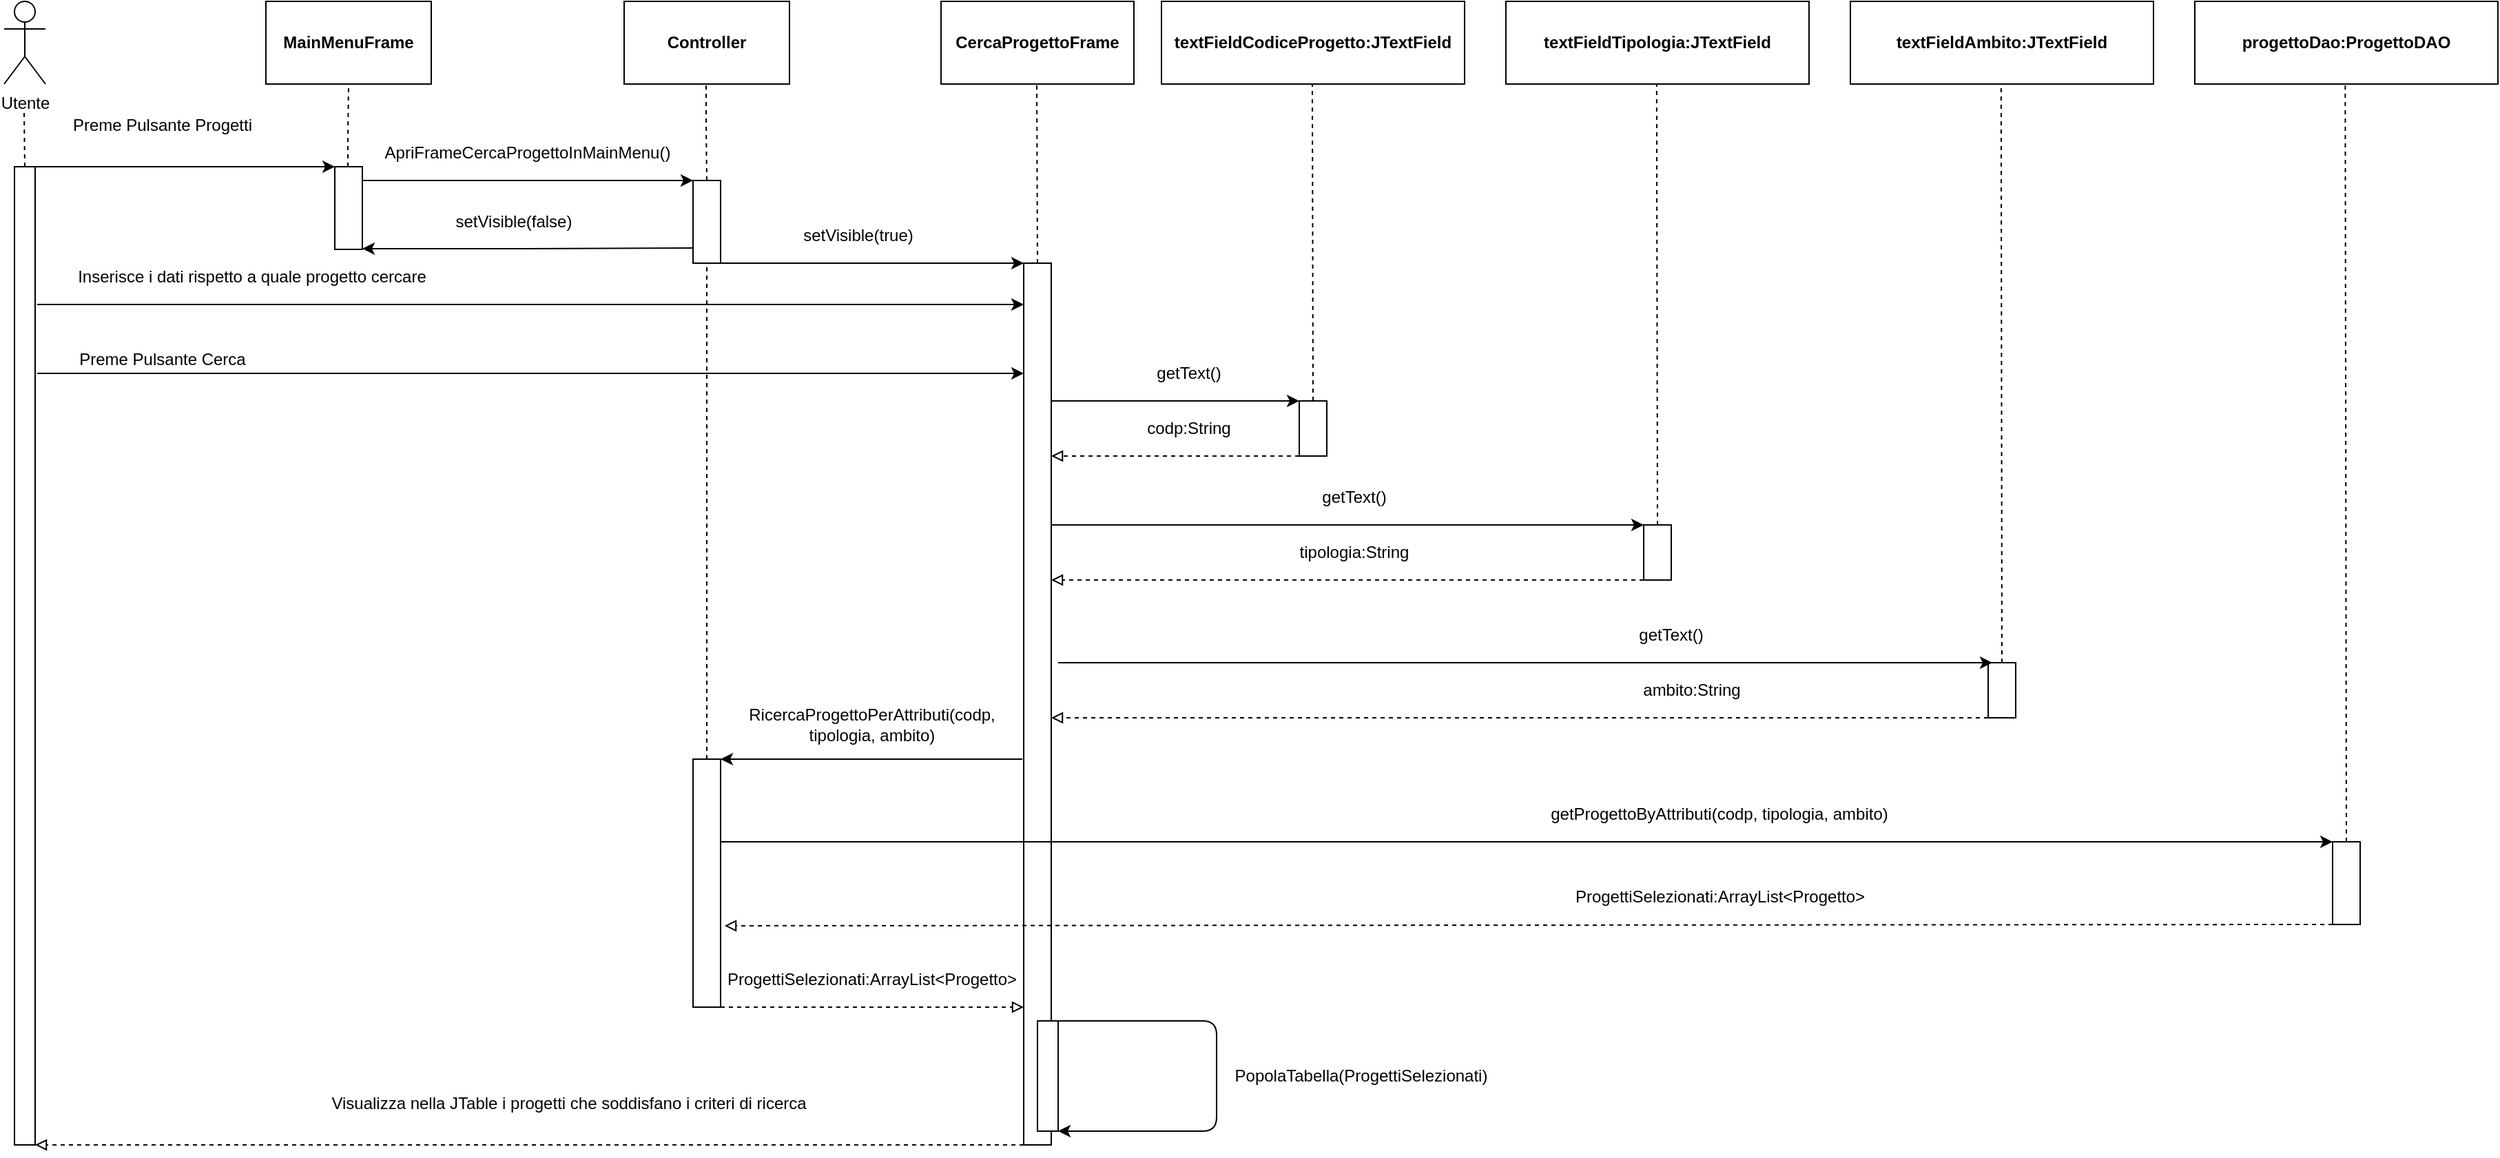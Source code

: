 <mxfile version="14.1.8" type="device"><diagram id="kgpKYQtTHZ0yAKxKKP6v" name="Page-1"><mxGraphModel dx="2067" dy="706" grid="1" gridSize="10" guides="1" tooltips="1" connect="1" arrows="1" fold="1" page="1" pageScale="1" pageWidth="850" pageHeight="1100" math="0" shadow="0"><root><mxCell id="0"/><mxCell id="1" parent="0"/><mxCell id="M8sEYj_7lfC8QIT3AQZi-1" value="Utente" style="shape=umlActor;verticalLabelPosition=bottom;verticalAlign=top;html=1;outlineConnect=0;" parent="1" vertex="1"><mxGeometry x="-820" y="60" width="30" height="60" as="geometry"/></mxCell><mxCell id="M8sEYj_7lfC8QIT3AQZi-4" value="&lt;b&gt;MainMenuFrame&lt;/b&gt;" style="rounded=0;whiteSpace=wrap;html=1;" parent="1" vertex="1"><mxGeometry x="-630" y="60" width="120" height="60" as="geometry"/></mxCell><mxCell id="M8sEYj_7lfC8QIT3AQZi-7" value="" style="rounded=0;whiteSpace=wrap;html=1;" parent="1" vertex="1"><mxGeometry x="-812.5" y="180" width="15" height="710" as="geometry"/></mxCell><mxCell id="M8sEYj_7lfC8QIT3AQZi-9" value="" style="endArrow=none;dashed=1;html=1;exitX=0.5;exitY=0;exitDx=0;exitDy=0;" parent="1" source="M8sEYj_7lfC8QIT3AQZi-7" edge="1"><mxGeometry width="50" height="50" relative="1" as="geometry"><mxPoint x="-805.5" y="200" as="sourcePoint"/><mxPoint x="-805.5" y="140" as="targetPoint"/><Array as="points"/></mxGeometry></mxCell><mxCell id="M8sEYj_7lfC8QIT3AQZi-10" value="" style="endArrow=none;dashed=1;html=1;entryX=0.5;entryY=1;entryDx=0;entryDy=0;" parent="1" target="M8sEYj_7lfC8QIT3AQZi-4" edge="1"><mxGeometry width="50" height="50" relative="1" as="geometry"><mxPoint x="-570.5" y="180" as="sourcePoint"/><mxPoint x="-570.5" y="110" as="targetPoint"/><Array as="points"><mxPoint x="-570.5" y="170"/><mxPoint x="-570.5" y="160"/></Array></mxGeometry></mxCell><mxCell id="M8sEYj_7lfC8QIT3AQZi-11" value="" style="endArrow=classic;html=1;" parent="1" edge="1"><mxGeometry width="50" height="50" relative="1" as="geometry"><mxPoint x="-797.5" y="180" as="sourcePoint"/><mxPoint x="-580" y="180" as="targetPoint"/><Array as="points"/></mxGeometry></mxCell><mxCell id="M8sEYj_7lfC8QIT3AQZi-12" value="" style="rounded=0;whiteSpace=wrap;html=1;" parent="1" vertex="1"><mxGeometry x="-580" y="180" width="20" height="60" as="geometry"/></mxCell><mxCell id="M8sEYj_7lfC8QIT3AQZi-15" value="" style="endArrow=classic;html=1;" parent="1" edge="1"><mxGeometry width="50" height="50" relative="1" as="geometry"><mxPoint x="-560" y="190" as="sourcePoint"/><mxPoint x="-320" y="190" as="targetPoint"/><Array as="points"><mxPoint x="-470" y="190"/></Array></mxGeometry></mxCell><mxCell id="M8sEYj_7lfC8QIT3AQZi-16" value="&lt;b&gt;Controller&lt;/b&gt;" style="rounded=0;whiteSpace=wrap;html=1;" parent="1" vertex="1"><mxGeometry x="-370" y="60" width="120" height="60" as="geometry"/></mxCell><mxCell id="M8sEYj_7lfC8QIT3AQZi-17" value="" style="endArrow=none;dashed=1;html=1;exitX=0.5;exitY=0;exitDx=0;exitDy=0;" parent="1" source="M8sEYj_7lfC8QIT3AQZi-18" edge="1"><mxGeometry width="50" height="50" relative="1" as="geometry"><mxPoint x="-310.5" y="180" as="sourcePoint"/><mxPoint x="-310.5" y="120" as="targetPoint"/><Array as="points"><mxPoint x="-310.5" y="150"/></Array></mxGeometry></mxCell><mxCell id="M8sEYj_7lfC8QIT3AQZi-18" value="" style="whiteSpace=wrap;html=1;rounded=0;" parent="1" vertex="1"><mxGeometry x="-320" y="190" width="20" height="60" as="geometry"/></mxCell><mxCell id="M8sEYj_7lfC8QIT3AQZi-22" value="ApriFrameCercaProgettoInMainMenu()" style="text;html=1;strokeColor=none;fillColor=none;align=center;verticalAlign=middle;whiteSpace=wrap;rounded=0;" parent="1" vertex="1"><mxGeometry x="-460" y="160" width="40" height="20" as="geometry"/></mxCell><mxCell id="M8sEYj_7lfC8QIT3AQZi-24" value="" style="endArrow=classic;html=1;" parent="1" edge="1"><mxGeometry width="50" height="50" relative="1" as="geometry"><mxPoint x="-320" y="239" as="sourcePoint"/><mxPoint x="-560" y="239.5" as="targetPoint"/><Array as="points"><mxPoint x="-450" y="239.5"/></Array></mxGeometry></mxCell><mxCell id="M8sEYj_7lfC8QIT3AQZi-25" value="setVisible(false)" style="text;html=1;strokeColor=none;fillColor=none;align=center;verticalAlign=middle;whiteSpace=wrap;rounded=0;" parent="1" vertex="1"><mxGeometry x="-540" y="210" width="180" height="20" as="geometry"/></mxCell><mxCell id="M8sEYj_7lfC8QIT3AQZi-26" value="&lt;b&gt;CercaProgettoFrame&lt;/b&gt;" style="rounded=0;whiteSpace=wrap;html=1;" parent="1" vertex="1"><mxGeometry x="-140" y="60" width="140" height="60" as="geometry"/></mxCell><mxCell id="M8sEYj_7lfC8QIT3AQZi-27" value="" style="rounded=0;whiteSpace=wrap;html=1;" parent="1" vertex="1"><mxGeometry x="-80" y="250" width="20" height="640" as="geometry"/></mxCell><mxCell id="M8sEYj_7lfC8QIT3AQZi-28" value="" style="endArrow=none;dashed=1;html=1;exitX=0.5;exitY=0;exitDx=0;exitDy=0;" parent="1" source="M8sEYj_7lfC8QIT3AQZi-27" edge="1"><mxGeometry width="50" height="50" relative="1" as="geometry"><mxPoint x="-70.5" y="180" as="sourcePoint"/><mxPoint x="-70.5" y="120" as="targetPoint"/></mxGeometry></mxCell><mxCell id="M8sEYj_7lfC8QIT3AQZi-31" value="" style="endArrow=classic;html=1;exitX=1;exitY=1;exitDx=0;exitDy=0;entryX=0;entryY=0;entryDx=0;entryDy=0;" parent="1" source="M8sEYj_7lfC8QIT3AQZi-18" target="M8sEYj_7lfC8QIT3AQZi-27" edge="1"><mxGeometry width="50" height="50" relative="1" as="geometry"><mxPoint x="-260" y="310" as="sourcePoint"/><mxPoint x="-210" y="260" as="targetPoint"/></mxGeometry></mxCell><mxCell id="M8sEYj_7lfC8QIT3AQZi-32" value="setVisible(true)" style="text;html=1;strokeColor=none;fillColor=none;align=center;verticalAlign=middle;whiteSpace=wrap;rounded=0;" parent="1" vertex="1"><mxGeometry x="-260" y="220" width="120" height="20" as="geometry"/></mxCell><mxCell id="M8sEYj_7lfC8QIT3AQZi-33" value="" style="endArrow=classic;html=1;" parent="1" edge="1"><mxGeometry width="50" height="50" relative="1" as="geometry"><mxPoint x="-796" y="280" as="sourcePoint"/><mxPoint x="-80" y="280" as="targetPoint"/><Array as="points"><mxPoint x="-420" y="280"/></Array></mxGeometry></mxCell><mxCell id="M8sEYj_7lfC8QIT3AQZi-34" value="Inserisce i dati rispetto a quale progetto cercare" style="text;html=1;strokeColor=none;fillColor=none;align=center;verticalAlign=middle;whiteSpace=wrap;rounded=0;" parent="1" vertex="1"><mxGeometry x="-780" y="250" width="280" height="20" as="geometry"/></mxCell><mxCell id="M8sEYj_7lfC8QIT3AQZi-39" value="" style="endArrow=classic;html=1;" parent="1" edge="1"><mxGeometry width="50" height="50" relative="1" as="geometry"><mxPoint x="-796" y="330" as="sourcePoint"/><mxPoint x="-80" y="330" as="targetPoint"/></mxGeometry></mxCell><mxCell id="M8sEYj_7lfC8QIT3AQZi-40" value="Preme Pulsante Cerca" style="text;html=1;strokeColor=none;fillColor=none;align=center;verticalAlign=middle;whiteSpace=wrap;rounded=0;" parent="1" vertex="1"><mxGeometry x="-770" y="310" width="130" height="20" as="geometry"/></mxCell><mxCell id="M8sEYj_7lfC8QIT3AQZi-41" value="Preme Pulsante Progetti" style="text;html=1;strokeColor=none;fillColor=none;align=center;verticalAlign=middle;whiteSpace=wrap;rounded=0;" parent="1" vertex="1"><mxGeometry x="-790" y="140" width="170" height="20" as="geometry"/></mxCell><mxCell id="M8sEYj_7lfC8QIT3AQZi-43" value="&lt;b&gt;textFieldCodiceProgetto:JTextField&lt;/b&gt;" style="rounded=0;whiteSpace=wrap;html=1;" parent="1" vertex="1"><mxGeometry x="20" y="60" width="220" height="60" as="geometry"/></mxCell><mxCell id="M8sEYj_7lfC8QIT3AQZi-44" value="" style="endArrow=none;dashed=1;html=1;entryX=0.5;entryY=1;entryDx=0;entryDy=0;exitX=0.5;exitY=0;exitDx=0;exitDy=0;" parent="1" source="M8sEYj_7lfC8QIT3AQZi-76" target="M8sEYj_7lfC8QIT3AQZi-18" edge="1"><mxGeometry width="50" height="50" relative="1" as="geometry"><mxPoint x="-310" y="570" as="sourcePoint"/><mxPoint x="-425.385" y="470" as="targetPoint"/></mxGeometry></mxCell><mxCell id="M8sEYj_7lfC8QIT3AQZi-45" value="" style="endArrow=none;dashed=1;html=1;exitX=0.5;exitY=0;exitDx=0;exitDy=0;" parent="1" source="M8sEYj_7lfC8QIT3AQZi-47" edge="1"><mxGeometry width="50" height="50" relative="1" as="geometry"><mxPoint x="130" y="330" as="sourcePoint"/><mxPoint x="129.5" y="120" as="targetPoint"/></mxGeometry></mxCell><mxCell id="M8sEYj_7lfC8QIT3AQZi-46" value="" style="endArrow=classic;html=1;entryX=0;entryY=0;entryDx=0;entryDy=0;" parent="1" target="M8sEYj_7lfC8QIT3AQZi-47" edge="1"><mxGeometry width="50" height="50" relative="1" as="geometry"><mxPoint x="-60" y="350" as="sourcePoint"/><mxPoint x="200" y="350" as="targetPoint"/></mxGeometry></mxCell><mxCell id="M8sEYj_7lfC8QIT3AQZi-47" value="" style="rounded=0;whiteSpace=wrap;html=1;" parent="1" vertex="1"><mxGeometry x="120" y="350" width="20" height="40" as="geometry"/></mxCell><mxCell id="M8sEYj_7lfC8QIT3AQZi-49" value="getText()" style="text;html=1;strokeColor=none;fillColor=none;align=center;verticalAlign=middle;whiteSpace=wrap;rounded=0;" parent="1" vertex="1"><mxGeometry y="320" width="80" height="20" as="geometry"/></mxCell><mxCell id="M8sEYj_7lfC8QIT3AQZi-54" value="" style="endArrow=block;html=1;jumpStyle=none;sketch=0;dashed=1;endFill=0;" parent="1" edge="1"><mxGeometry width="50" height="50" relative="1" as="geometry"><mxPoint x="120" y="390" as="sourcePoint"/><mxPoint x="-60" y="390" as="targetPoint"/></mxGeometry></mxCell><mxCell id="M8sEYj_7lfC8QIT3AQZi-55" value="codp:String" style="text;html=1;strokeColor=none;fillColor=none;align=center;verticalAlign=middle;whiteSpace=wrap;rounded=0;" parent="1" vertex="1"><mxGeometry y="360" width="80" height="20" as="geometry"/></mxCell><mxCell id="M8sEYj_7lfC8QIT3AQZi-58" value="&lt;b&gt;textFieldTipologia:JTextField&lt;/b&gt;" style="rounded=0;whiteSpace=wrap;html=1;" parent="1" vertex="1"><mxGeometry x="270" y="60" width="220" height="60" as="geometry"/></mxCell><mxCell id="M8sEYj_7lfC8QIT3AQZi-59" value="" style="rounded=0;whiteSpace=wrap;html=1;" parent="1" vertex="1"><mxGeometry x="370" y="440" width="20" height="40" as="geometry"/></mxCell><mxCell id="M8sEYj_7lfC8QIT3AQZi-61" value="" style="endArrow=classic;html=1;" parent="1" edge="1"><mxGeometry width="50" height="50" relative="1" as="geometry"><mxPoint x="-60" y="440" as="sourcePoint"/><mxPoint x="370" y="440" as="targetPoint"/></mxGeometry></mxCell><mxCell id="M8sEYj_7lfC8QIT3AQZi-62" value="" style="endArrow=none;dashed=1;html=1;exitX=0.5;exitY=0;exitDx=0;exitDy=0;" parent="1" source="M8sEYj_7lfC8QIT3AQZi-59" edge="1"><mxGeometry width="50" height="50" relative="1" as="geometry"><mxPoint x="379" y="420" as="sourcePoint"/><mxPoint x="379.41" y="120" as="targetPoint"/><Array as="points"/></mxGeometry></mxCell><mxCell id="M8sEYj_7lfC8QIT3AQZi-63" value="getText()" style="text;html=1;strokeColor=none;fillColor=none;align=center;verticalAlign=middle;whiteSpace=wrap;rounded=0;" parent="1" vertex="1"><mxGeometry x="120" y="410" width="80" height="20" as="geometry"/></mxCell><mxCell id="M8sEYj_7lfC8QIT3AQZi-64" value="" style="endArrow=block;html=1;dashed=1;endFill=0;" parent="1" edge="1"><mxGeometry width="50" height="50" relative="1" as="geometry"><mxPoint x="370" y="480" as="sourcePoint"/><mxPoint x="-60" y="480" as="targetPoint"/><Array as="points"/></mxGeometry></mxCell><mxCell id="M8sEYj_7lfC8QIT3AQZi-65" value="tipologia:String" style="text;html=1;strokeColor=none;fillColor=none;align=center;verticalAlign=middle;whiteSpace=wrap;rounded=0;" parent="1" vertex="1"><mxGeometry x="110" y="450" width="100" height="20" as="geometry"/></mxCell><mxCell id="M8sEYj_7lfC8QIT3AQZi-66" value="&lt;b&gt;textFieldAmbito:JTextField&lt;/b&gt;" style="rounded=0;whiteSpace=wrap;html=1;" parent="1" vertex="1"><mxGeometry x="520" y="60" width="220" height="60" as="geometry"/></mxCell><mxCell id="M8sEYj_7lfC8QIT3AQZi-67" value="" style="endArrow=none;dashed=1;html=1;exitX=0.5;exitY=0;exitDx=0;exitDy=0;" parent="1" source="M8sEYj_7lfC8QIT3AQZi-68" edge="1"><mxGeometry width="50" height="50" relative="1" as="geometry"><mxPoint x="629" y="530" as="sourcePoint"/><mxPoint x="629.41" y="120" as="targetPoint"/></mxGeometry></mxCell><mxCell id="M8sEYj_7lfC8QIT3AQZi-68" value="" style="rounded=0;whiteSpace=wrap;html=1;" parent="1" vertex="1"><mxGeometry x="620" y="540" width="20" height="40" as="geometry"/></mxCell><mxCell id="M8sEYj_7lfC8QIT3AQZi-70" value="" style="endArrow=classic;html=1;" parent="1" edge="1"><mxGeometry width="50" height="50" relative="1" as="geometry"><mxPoint x="-55" y="540" as="sourcePoint"/><mxPoint x="623" y="540" as="targetPoint"/></mxGeometry></mxCell><mxCell id="M8sEYj_7lfC8QIT3AQZi-71" value="getText()" style="text;html=1;strokeColor=none;fillColor=none;align=center;verticalAlign=middle;whiteSpace=wrap;rounded=0;" parent="1" vertex="1"><mxGeometry x="370" y="510" width="40" height="20" as="geometry"/></mxCell><mxCell id="M8sEYj_7lfC8QIT3AQZi-72" value="" style="endArrow=block;html=1;dashed=1;endFill=0;exitX=0;exitY=1;exitDx=0;exitDy=0;" parent="1" edge="1" source="M8sEYj_7lfC8QIT3AQZi-68"><mxGeometry width="50" height="50" relative="1" as="geometry"><mxPoint x="620" y="580" as="sourcePoint"/><mxPoint x="-60" y="580" as="targetPoint"/></mxGeometry></mxCell><mxCell id="M8sEYj_7lfC8QIT3AQZi-73" value="ambito:String" style="text;html=1;strokeColor=none;fillColor=none;align=center;verticalAlign=middle;whiteSpace=wrap;rounded=0;" parent="1" vertex="1"><mxGeometry x="360" y="550" width="90" height="20" as="geometry"/></mxCell><mxCell id="M8sEYj_7lfC8QIT3AQZi-74" value="" style="endArrow=classic;html=1;" parent="1" edge="1"><mxGeometry width="50" height="50" relative="1" as="geometry"><mxPoint x="-81" y="610" as="sourcePoint"/><mxPoint x="-300" y="610" as="targetPoint"/><Array as="points"><mxPoint x="-220" y="610"/></Array></mxGeometry></mxCell><mxCell id="M8sEYj_7lfC8QIT3AQZi-76" value="" style="rounded=0;whiteSpace=wrap;html=1;" parent="1" vertex="1"><mxGeometry x="-320" y="610" width="20" height="180" as="geometry"/></mxCell><mxCell id="M8sEYj_7lfC8QIT3AQZi-77" value="RicercaProgettoPerAttributi(codp, tipologia, ambito)" style="text;html=1;strokeColor=none;fillColor=none;align=center;verticalAlign=middle;whiteSpace=wrap;rounded=0;" parent="1" vertex="1"><mxGeometry x="-300" y="570" width="220" height="30" as="geometry"/></mxCell><mxCell id="M8sEYj_7lfC8QIT3AQZi-78" value="&lt;b&gt;progettoDao:ProgettoDAO&lt;/b&gt;" style="rounded=0;whiteSpace=wrap;html=1;" parent="1" vertex="1"><mxGeometry x="770" y="60" width="220" height="60" as="geometry"/></mxCell><mxCell id="M8sEYj_7lfC8QIT3AQZi-79" value="" style="endArrow=none;dashed=1;html=1;exitX=0.5;exitY=0;exitDx=0;exitDy=0;" parent="1" source="M8sEYj_7lfC8QIT3AQZi-81" edge="1"><mxGeometry width="50" height="50" relative="1" as="geometry"><mxPoint x="879" y="650" as="sourcePoint"/><mxPoint x="879.17" y="120" as="targetPoint"/></mxGeometry></mxCell><mxCell id="M8sEYj_7lfC8QIT3AQZi-80" value="" style="endArrow=classic;html=1;entryX=0;entryY=0;entryDx=0;entryDy=0;" parent="1" target="M8sEYj_7lfC8QIT3AQZi-81" edge="1"><mxGeometry width="50" height="50" relative="1" as="geometry"><mxPoint x="-300" y="670" as="sourcePoint"/><mxPoint x="1210" y="670" as="targetPoint"/></mxGeometry></mxCell><mxCell id="M8sEYj_7lfC8QIT3AQZi-81" value="" style="rounded=0;whiteSpace=wrap;html=1;" parent="1" vertex="1"><mxGeometry x="870" y="670" width="20" height="60" as="geometry"/></mxCell><mxCell id="M8sEYj_7lfC8QIT3AQZi-82" value="getProgettoByAttributi(codp, tipologia, ambito)" style="text;html=1;strokeColor=none;fillColor=none;align=center;verticalAlign=middle;whiteSpace=wrap;rounded=0;" parent="1" vertex="1"><mxGeometry x="225" y="640" width="400" height="20" as="geometry"/></mxCell><mxCell id="M8sEYj_7lfC8QIT3AQZi-83" value="" style="endArrow=block;html=1;dashed=1;endFill=0;entryX=1.15;entryY=0.672;entryDx=0;entryDy=0;entryPerimeter=0;exitX=0;exitY=1;exitDx=0;exitDy=0;" parent="1" target="M8sEYj_7lfC8QIT3AQZi-76" edge="1" source="M8sEYj_7lfC8QIT3AQZi-81"><mxGeometry width="50" height="50" relative="1" as="geometry"><mxPoint x="1230" y="730" as="sourcePoint"/><mxPoint x="-290" y="730" as="targetPoint"/></mxGeometry></mxCell><mxCell id="M8sEYj_7lfC8QIT3AQZi-84" value="ProgettiSelezionati:ArrayList&amp;lt;Progetto&amp;gt;" style="text;html=1;strokeColor=none;fillColor=none;align=center;verticalAlign=middle;whiteSpace=wrap;rounded=0;" parent="1" vertex="1"><mxGeometry x="183" y="700" width="485" height="20" as="geometry"/></mxCell><mxCell id="M8sEYj_7lfC8QIT3AQZi-86" value="" style="endArrow=classic;html=1;entryX=1;entryY=1;entryDx=0;entryDy=0;exitX=1;exitY=0;exitDx=0;exitDy=0;" parent="1" source="M8sEYj_7lfC8QIT3AQZi-88" target="M8sEYj_7lfC8QIT3AQZi-88" edge="1"><mxGeometry width="50" height="50" relative="1" as="geometry"><mxPoint x="-40" y="790" as="sourcePoint"/><mxPoint x="60" y="870" as="targetPoint"/><Array as="points"><mxPoint x="60" y="800"/><mxPoint x="60" y="880"/></Array></mxGeometry></mxCell><mxCell id="M8sEYj_7lfC8QIT3AQZi-87" value="PopolaTabella(ProgettiSelezionati)" style="text;html=1;strokeColor=none;fillColor=none;align=center;verticalAlign=middle;whiteSpace=wrap;rounded=0;" parent="1" vertex="1"><mxGeometry x="60" y="830" width="210" height="20" as="geometry"/></mxCell><mxCell id="M8sEYj_7lfC8QIT3AQZi-88" value="" style="rounded=0;whiteSpace=wrap;html=1;" parent="1" vertex="1"><mxGeometry x="-70" y="800" width="15" height="80" as="geometry"/></mxCell><mxCell id="M8sEYj_7lfC8QIT3AQZi-89" value="" style="endArrow=block;html=1;exitX=1;exitY=1;exitDx=0;exitDy=0;dashed=1;endFill=0;" parent="1" source="M8sEYj_7lfC8QIT3AQZi-76" edge="1"><mxGeometry width="50" height="50" relative="1" as="geometry"><mxPoint x="-290" y="791" as="sourcePoint"/><mxPoint x="-80" y="790" as="targetPoint"/><Array as="points"><mxPoint x="-230" y="790"/></Array></mxGeometry></mxCell><mxCell id="M8sEYj_7lfC8QIT3AQZi-90" style="edgeStyle=orthogonalEdgeStyle;rounded=0;sketch=0;jumpStyle=none;orthogonalLoop=1;jettySize=auto;html=1;exitX=0.5;exitY=1;exitDx=0;exitDy=0;endArrow=block;endFill=0;" parent="1" source="M8sEYj_7lfC8QIT3AQZi-76" target="M8sEYj_7lfC8QIT3AQZi-76" edge="1"><mxGeometry relative="1" as="geometry"/></mxCell><mxCell id="M8sEYj_7lfC8QIT3AQZi-91" value="ProgettiSelezionati:ArrayList&amp;lt;Progetto&amp;gt;" style="text;html=1;strokeColor=none;fillColor=none;align=center;verticalAlign=middle;whiteSpace=wrap;rounded=0;" parent="1" vertex="1"><mxGeometry x="-270" y="760" width="160" height="20" as="geometry"/></mxCell><mxCell id="M8sEYj_7lfC8QIT3AQZi-92" value="" style="endArrow=block;html=1;dashed=1;exitX=0;exitY=1;exitDx=0;exitDy=0;endFill=0;" parent="1" source="M8sEYj_7lfC8QIT3AQZi-27" edge="1"><mxGeometry width="50" height="50" relative="1" as="geometry"><mxPoint x="-90" y="880" as="sourcePoint"/><mxPoint x="-797.5" y="890" as="targetPoint"/></mxGeometry></mxCell><mxCell id="M8sEYj_7lfC8QIT3AQZi-94" value="Visualizza nella JTable i progetti che soddisfano i criteri di ricerca" style="text;html=1;strokeColor=none;fillColor=none;align=center;verticalAlign=middle;whiteSpace=wrap;rounded=0;" parent="1" vertex="1"><mxGeometry x="-690" y="850" width="560" height="20" as="geometry"/></mxCell></root></mxGraphModel></diagram></mxfile>